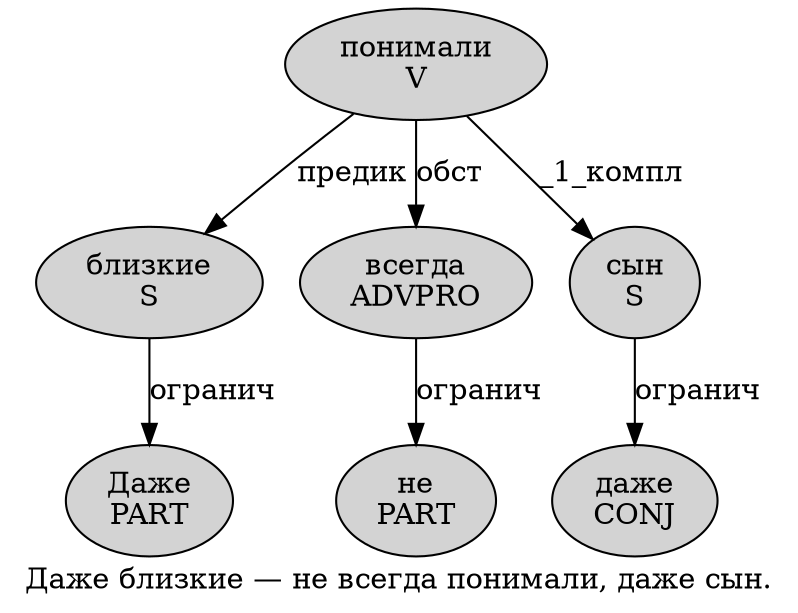 digraph SENTENCE_1359 {
	graph [label="Даже близкие — не всегда понимали, даже сын."]
	node [style=filled]
		0 [label="Даже
PART" color="" fillcolor=lightgray penwidth=1 shape=ellipse]
		1 [label="близкие
S" color="" fillcolor=lightgray penwidth=1 shape=ellipse]
		3 [label="не
PART" color="" fillcolor=lightgray penwidth=1 shape=ellipse]
		4 [label="всегда
ADVPRO" color="" fillcolor=lightgray penwidth=1 shape=ellipse]
		5 [label="понимали
V" color="" fillcolor=lightgray penwidth=1 shape=ellipse]
		7 [label="даже
CONJ" color="" fillcolor=lightgray penwidth=1 shape=ellipse]
		8 [label="сын
S" color="" fillcolor=lightgray penwidth=1 shape=ellipse]
			4 -> 3 [label="огранич"]
			1 -> 0 [label="огранич"]
			5 -> 1 [label="предик"]
			5 -> 4 [label="обст"]
			5 -> 8 [label="_1_компл"]
			8 -> 7 [label="огранич"]
}